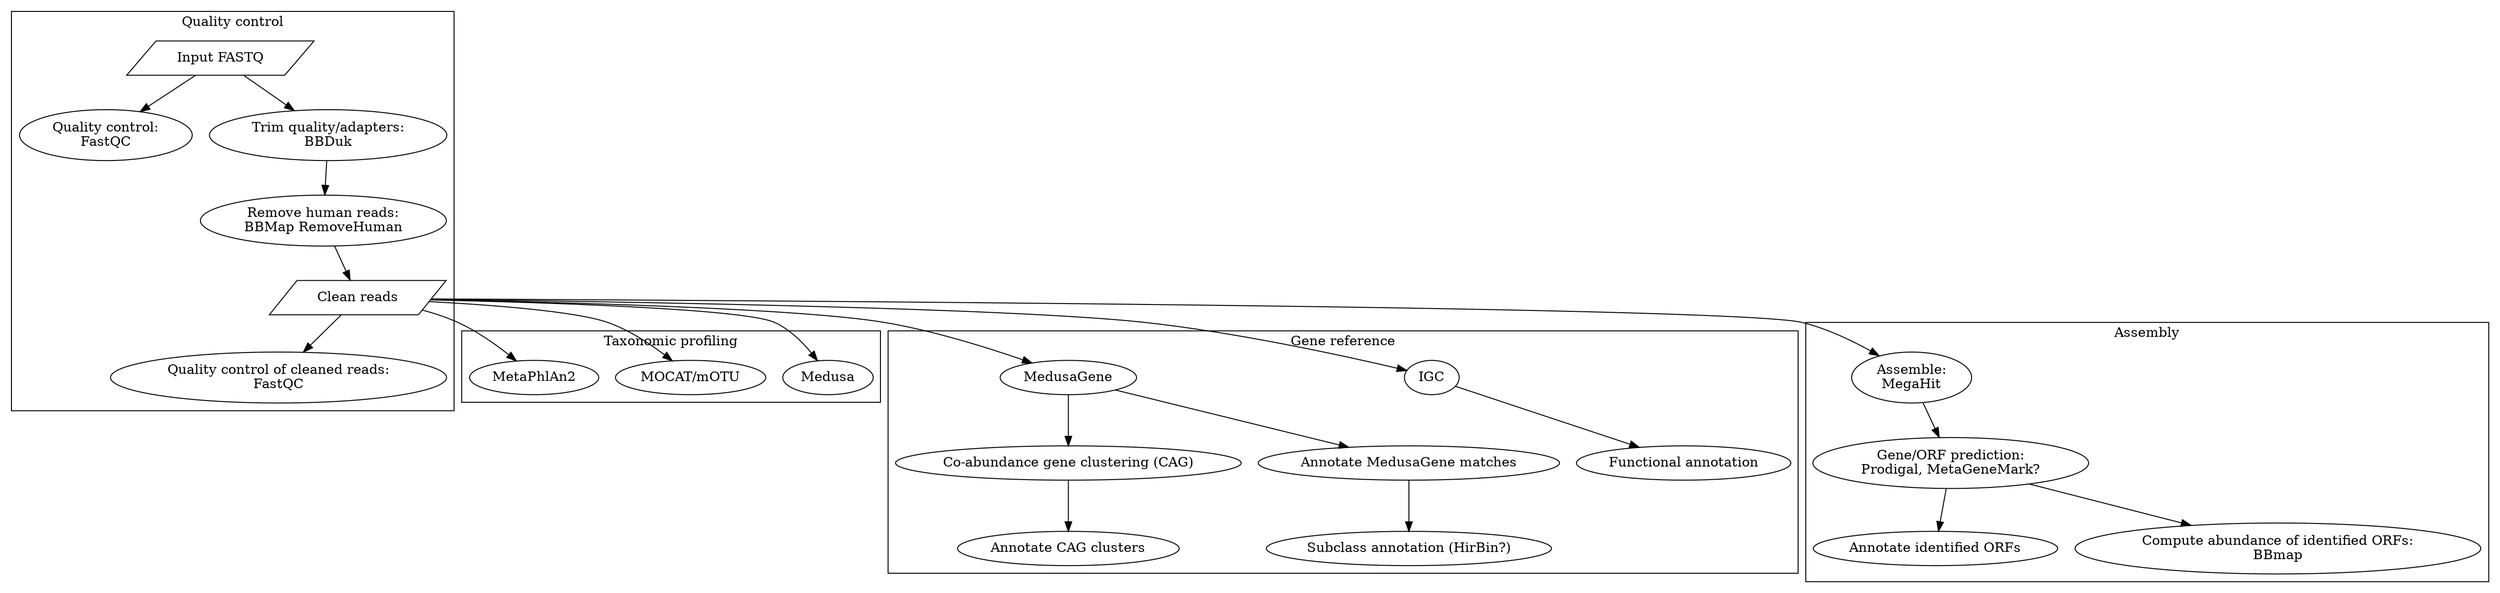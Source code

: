 // Draft of processing workflow
// by Fredrik Boulund 2018-01-31, 
// based on drawing by Lisa Olsson 2018-01-12.
digraph {
	subgraph cluster_qc {
		label = "Quality control";
		input_reads -> fastqc
		input_reads -> qc_trim
		qc_trim -> remove_human
		remove_human -> clean_reads
		clean_reads -> fastqc_2
	}
	subgraph cluster_taxonomy {
		label = "Taxonomic profiling";
		clean_reads -> medusa
		clean_reads -> mocat_motu
		clean_reads -> metaphlan2
	}
	subgraph cluster_generef {
		label = "Gene reference";
		clean_reads -> igc
		clean_reads -> medusa_gene
		igc -> functional_annotation
		medusa_gene -> cag_cluster
		cag_cluster -> cag_cluster_annotation
		medusa_gene -> medusa_gene_annotation
		medusa_gene_annotation -> medusa_gene_subclass_annotation
	}
	subgraph cluster_assembly {
		label = "Assembly";
		clean_reads -> assemble
		assemble -> gene_prediction 
		gene_prediction -> assembly_annotation
		gene_prediction -> map_to_predicted_genes
	}

	input_reads [shape=polygon, sides=4, skew=0.4, label="Input FASTQ"];
	fastqc [label="Quality control:\nFastQC"];
	fastqc_2 [label="Quality control of cleaned reads:\nFastQC"];
	qc_trim [label="Trim quality/adapters:\nBBDuk"];
	remove_human [label="Remove human reads:\nBBMap RemoveHuman"];
	clean_reads [shape=polygon, sides=4, skew=0.4, label="Clean reads"];

	medusa [label="Medusa"];
	mocat_motu [label="MOCAT/mOTU"];
	metaphlan2 [label="MetaPhlAn2"];

	igc [label="IGC"];
	medusa_gene [label="MedusaGene"];
	functional_annotation [label="Functional annotation"];
	cag_cluster [label="Co-abundance gene clustering (CAG)"];
	cag_cluster_annotation [label="Annotate CAG clusters"];
	medusa_gene_annotation [label="Annotate MedusaGene matches"];
	medusa_gene_subclass_annotation [label="Subclass annotation (HirBin?)"];

	assemble [label="Assemble:\nMegaHit"];
	gene_prediction [label="Gene/ORF prediction:\nProdigal, MetaGeneMark?"];
	assembly_annotation [label="Annotate identified ORFs"];
	map_to_predicted_genes [label="Compute abundance of identified ORFs:\nBBmap"];
}

